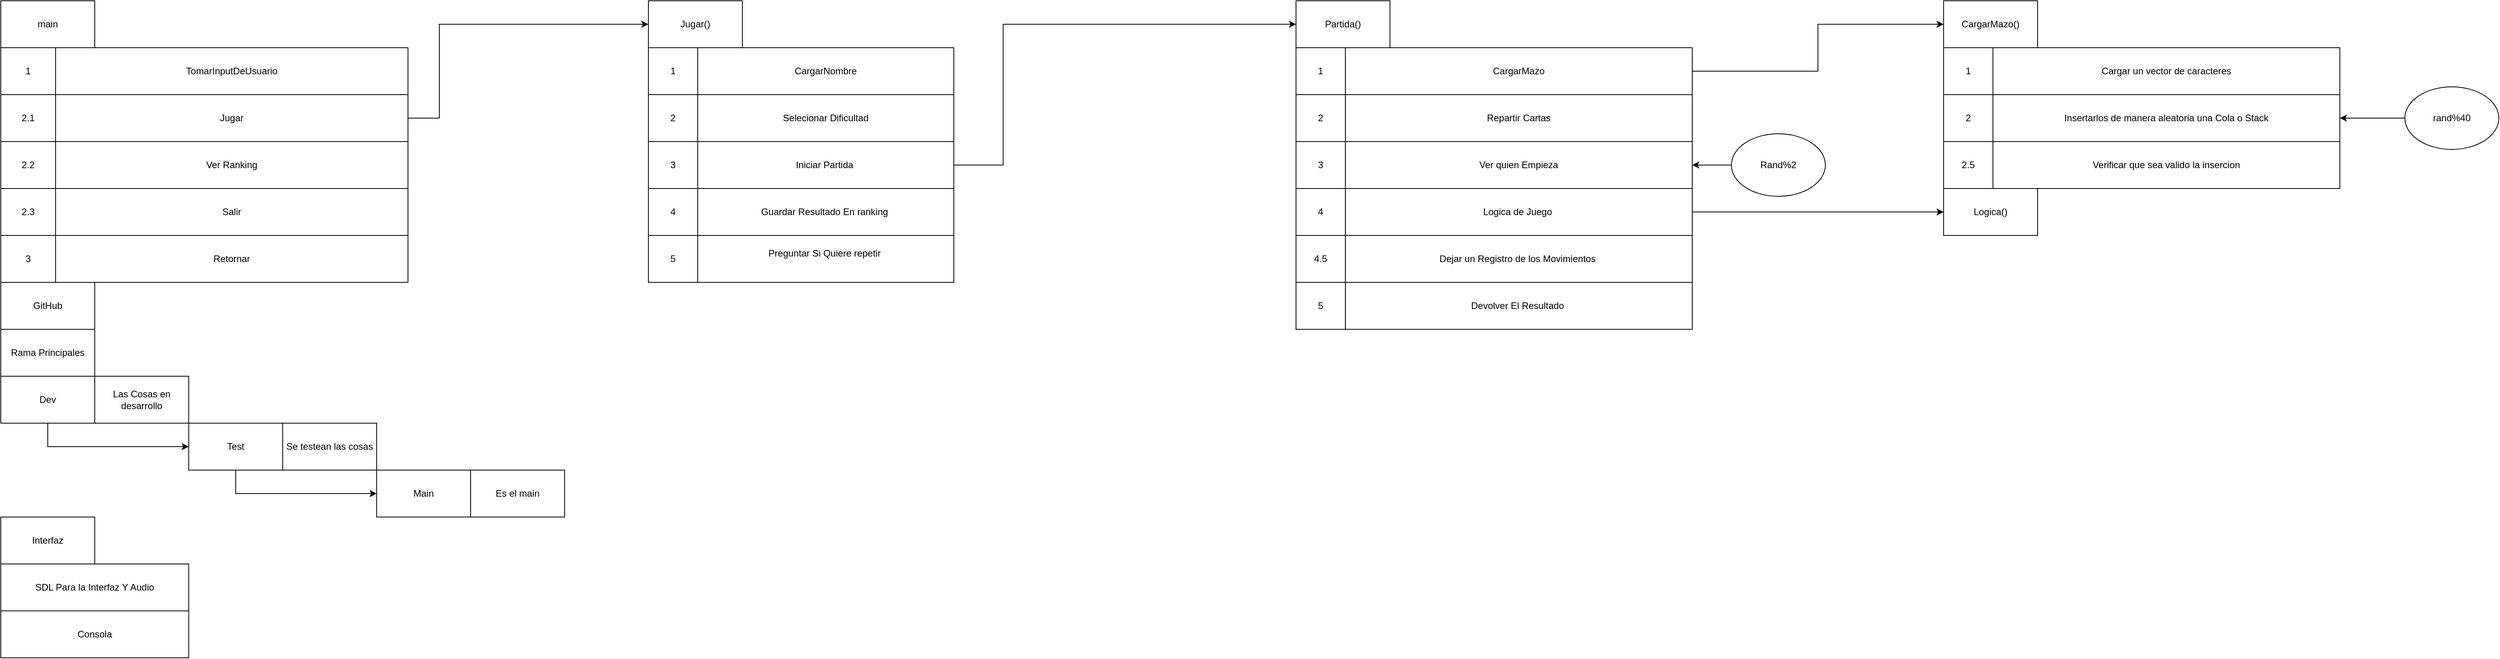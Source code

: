 <mxfile version="26.2.14">
  <diagram name="PÃ¡gina-1" id="tZ24w7QggF5ADTHRM2jH">
    <mxGraphModel dx="1226" dy="676" grid="1" gridSize="10" guides="1" tooltips="1" connect="1" arrows="1" fold="1" page="1" pageScale="1" pageWidth="827" pageHeight="1169" math="0" shadow="0">
      <root>
        <mxCell id="0" />
        <mxCell id="1" parent="0" />
        <mxCell id="TC_x9Oj1ybgNBRgogwq2-1" value="main" style="rounded=0;whiteSpace=wrap;html=1;" parent="1" vertex="1">
          <mxGeometry width="120" height="60" as="geometry" />
        </mxCell>
        <mxCell id="TC_x9Oj1ybgNBRgogwq2-2" value="" style="rounded=0;whiteSpace=wrap;html=1;" parent="1" vertex="1">
          <mxGeometry y="60" width="520" height="300" as="geometry" />
        </mxCell>
        <mxCell id="TC_x9Oj1ybgNBRgogwq2-3" value="1" style="rounded=0;whiteSpace=wrap;html=1;" parent="1" vertex="1">
          <mxGeometry y="60" width="70" height="60" as="geometry" />
        </mxCell>
        <mxCell id="TC_x9Oj1ybgNBRgogwq2-5" value="TomarInputDeUsuario" style="rounded=0;whiteSpace=wrap;html=1;" parent="1" vertex="1">
          <mxGeometry x="70" y="60" width="450" height="60" as="geometry" />
        </mxCell>
        <mxCell id="TC_x9Oj1ybgNBRgogwq2-7" value="2.1" style="rounded=0;whiteSpace=wrap;html=1;" parent="1" vertex="1">
          <mxGeometry y="120" width="70" height="60" as="geometry" />
        </mxCell>
        <mxCell id="TC_x9Oj1ybgNBRgogwq2-17" style="edgeStyle=orthogonalEdgeStyle;rounded=0;orthogonalLoop=1;jettySize=auto;html=1;exitX=1;exitY=0.5;exitDx=0;exitDy=0;entryX=0;entryY=0.5;entryDx=0;entryDy=0;" parent="1" source="TC_x9Oj1ybgNBRgogwq2-8" target="TC_x9Oj1ybgNBRgogwq2-16" edge="1">
          <mxGeometry relative="1" as="geometry">
            <Array as="points">
              <mxPoint x="560" y="150" />
              <mxPoint x="560" y="30" />
            </Array>
          </mxGeometry>
        </mxCell>
        <mxCell id="TC_x9Oj1ybgNBRgogwq2-8" value="Jugar" style="rounded=0;whiteSpace=wrap;html=1;" parent="1" vertex="1">
          <mxGeometry x="70" y="120" width="450" height="60" as="geometry" />
        </mxCell>
        <mxCell id="TC_x9Oj1ybgNBRgogwq2-10" value="2.2" style="rounded=0;whiteSpace=wrap;html=1;" parent="1" vertex="1">
          <mxGeometry y="180" width="70" height="60" as="geometry" />
        </mxCell>
        <mxCell id="TC_x9Oj1ybgNBRgogwq2-11" value="Ver Ranking" style="rounded=0;whiteSpace=wrap;html=1;" parent="1" vertex="1">
          <mxGeometry x="70" y="180" width="450" height="60" as="geometry" />
        </mxCell>
        <mxCell id="TC_x9Oj1ybgNBRgogwq2-12" value="2.3" style="rounded=0;whiteSpace=wrap;html=1;" parent="1" vertex="1">
          <mxGeometry y="240" width="70" height="60" as="geometry" />
        </mxCell>
        <mxCell id="TC_x9Oj1ybgNBRgogwq2-13" value="Salir" style="rounded=0;whiteSpace=wrap;html=1;" parent="1" vertex="1">
          <mxGeometry x="70" y="240" width="450" height="60" as="geometry" />
        </mxCell>
        <mxCell id="TC_x9Oj1ybgNBRgogwq2-14" value="3" style="rounded=0;whiteSpace=wrap;html=1;" parent="1" vertex="1">
          <mxGeometry y="300" width="70" height="60" as="geometry" />
        </mxCell>
        <mxCell id="TC_x9Oj1ybgNBRgogwq2-15" value="Retornar" style="rounded=0;whiteSpace=wrap;html=1;" parent="1" vertex="1">
          <mxGeometry x="70" y="300" width="450" height="60" as="geometry" />
        </mxCell>
        <mxCell id="TC_x9Oj1ybgNBRgogwq2-16" value="Jugar()" style="rounded=0;whiteSpace=wrap;html=1;" parent="1" vertex="1">
          <mxGeometry x="827" width="120" height="60" as="geometry" />
        </mxCell>
        <mxCell id="TC_x9Oj1ybgNBRgogwq2-18" value="" style="rounded=0;whiteSpace=wrap;html=1;" parent="1" vertex="1">
          <mxGeometry x="827" y="60" width="390" height="240" as="geometry" />
        </mxCell>
        <mxCell id="TC_x9Oj1ybgNBRgogwq2-19" value="CargarNombre" style="rounded=0;whiteSpace=wrap;html=1;" parent="1" vertex="1">
          <mxGeometry x="890" y="60" width="327" height="60" as="geometry" />
        </mxCell>
        <mxCell id="TC_x9Oj1ybgNBRgogwq2-20" value="1" style="rounded=0;whiteSpace=wrap;html=1;" parent="1" vertex="1">
          <mxGeometry x="827" y="60" width="63" height="60" as="geometry" />
        </mxCell>
        <mxCell id="TC_x9Oj1ybgNBRgogwq2-23" value="Selecionar Dificultad" style="rounded=0;whiteSpace=wrap;html=1;" parent="1" vertex="1">
          <mxGeometry x="890" y="120" width="327" height="60" as="geometry" />
        </mxCell>
        <mxCell id="TC_x9Oj1ybgNBRgogwq2-24" value="2" style="rounded=0;whiteSpace=wrap;html=1;" parent="1" vertex="1">
          <mxGeometry x="827" y="120" width="63" height="60" as="geometry" />
        </mxCell>
        <mxCell id="TC_x9Oj1ybgNBRgogwq2-39" style="edgeStyle=orthogonalEdgeStyle;rounded=0;orthogonalLoop=1;jettySize=auto;html=1;entryX=0;entryY=0.5;entryDx=0;entryDy=0;" parent="1" source="TC_x9Oj1ybgNBRgogwq2-25" target="TC_x9Oj1ybgNBRgogwq2-29" edge="1">
          <mxGeometry relative="1" as="geometry">
            <Array as="points">
              <mxPoint x="1280" y="210" />
              <mxPoint x="1280" y="30" />
            </Array>
          </mxGeometry>
        </mxCell>
        <mxCell id="TC_x9Oj1ybgNBRgogwq2-25" value="Iniciar Partida" style="rounded=0;whiteSpace=wrap;html=1;" parent="1" vertex="1">
          <mxGeometry x="887" y="180" width="330" height="60" as="geometry" />
        </mxCell>
        <mxCell id="TC_x9Oj1ybgNBRgogwq2-26" value="3" style="rounded=0;whiteSpace=wrap;html=1;" parent="1" vertex="1">
          <mxGeometry x="827" y="180" width="63" height="60" as="geometry" />
        </mxCell>
        <mxCell id="TC_x9Oj1ybgNBRgogwq2-27" value="Guardar Resultado En ranking" style="rounded=0;whiteSpace=wrap;html=1;" parent="1" vertex="1">
          <mxGeometry x="887" y="240" width="330" height="60" as="geometry" />
        </mxCell>
        <mxCell id="TC_x9Oj1ybgNBRgogwq2-28" value="4" style="rounded=0;whiteSpace=wrap;html=1;" parent="1" vertex="1">
          <mxGeometry x="827" y="240" width="63" height="60" as="geometry" />
        </mxCell>
        <mxCell id="TC_x9Oj1ybgNBRgogwq2-29" value="Partida()" style="rounded=0;whiteSpace=wrap;html=1;" parent="1" vertex="1">
          <mxGeometry x="1654" width="120" height="60" as="geometry" />
        </mxCell>
        <mxCell id="TC_x9Oj1ybgNBRgogwq2-31" value="" style="rounded=0;whiteSpace=wrap;html=1;" parent="1" vertex="1">
          <mxGeometry x="1654" y="60" width="506" height="240" as="geometry" />
        </mxCell>
        <mxCell id="kYxWaQHOvfojtdxSHGJu-4" style="edgeStyle=orthogonalEdgeStyle;rounded=0;orthogonalLoop=1;jettySize=auto;html=1;exitX=1;exitY=0.5;exitDx=0;exitDy=0;entryX=0;entryY=0.5;entryDx=0;entryDy=0;" parent="1" source="TC_x9Oj1ybgNBRgogwq2-33" target="kYxWaQHOvfojtdxSHGJu-1" edge="1">
          <mxGeometry relative="1" as="geometry" />
        </mxCell>
        <mxCell id="TC_x9Oj1ybgNBRgogwq2-33" value="CargarMazo" style="rounded=0;whiteSpace=wrap;html=1;" parent="1" vertex="1">
          <mxGeometry x="1717" y="60" width="443" height="60" as="geometry" />
        </mxCell>
        <mxCell id="TC_x9Oj1ybgNBRgogwq2-34" value="1" style="rounded=0;whiteSpace=wrap;html=1;" parent="1" vertex="1">
          <mxGeometry x="1654" y="60" width="63" height="60" as="geometry" />
        </mxCell>
        <mxCell id="TC_x9Oj1ybgNBRgogwq2-35" value="Repartir Cartas" style="rounded=0;whiteSpace=wrap;html=1;" parent="1" vertex="1">
          <mxGeometry x="1717" y="120" width="443" height="60" as="geometry" />
        </mxCell>
        <mxCell id="TC_x9Oj1ybgNBRgogwq2-36" value="2" style="rounded=0;whiteSpace=wrap;html=1;" parent="1" vertex="1">
          <mxGeometry x="1654" y="120" width="63" height="60" as="geometry" />
        </mxCell>
        <mxCell id="TC_x9Oj1ybgNBRgogwq2-37" value="Ver quien Empieza" style="rounded=0;whiteSpace=wrap;html=1;" parent="1" vertex="1">
          <mxGeometry x="1717" y="180" width="443" height="60" as="geometry" />
        </mxCell>
        <mxCell id="TC_x9Oj1ybgNBRgogwq2-38" value="3" style="rounded=0;whiteSpace=wrap;html=1;" parent="1" vertex="1">
          <mxGeometry x="1654" y="180" width="63" height="60" as="geometry" />
        </mxCell>
        <mxCell id="TC_x9Oj1ybgNBRgogwq2-41" value="Preguntar Si Quiere repetir&lt;div&gt;&lt;br&gt;&lt;/div&gt;" style="rounded=0;whiteSpace=wrap;html=1;" parent="1" vertex="1">
          <mxGeometry x="887" y="300" width="330" height="60" as="geometry" />
        </mxCell>
        <mxCell id="TC_x9Oj1ybgNBRgogwq2-42" value="5" style="rounded=0;whiteSpace=wrap;html=1;" parent="1" vertex="1">
          <mxGeometry x="827" y="300" width="63" height="60" as="geometry" />
        </mxCell>
        <mxCell id="kYxWaQHOvfojtdxSHGJu-24" style="edgeStyle=orthogonalEdgeStyle;rounded=0;orthogonalLoop=1;jettySize=auto;html=1;exitX=1;exitY=0.5;exitDx=0;exitDy=0;entryX=0;entryY=0.5;entryDx=0;entryDy=0;" parent="1" source="TC_x9Oj1ybgNBRgogwq2-44" target="kYxWaQHOvfojtdxSHGJu-23" edge="1">
          <mxGeometry relative="1" as="geometry" />
        </mxCell>
        <mxCell id="TC_x9Oj1ybgNBRgogwq2-44" value="Logica de Juego" style="rounded=0;whiteSpace=wrap;html=1;" parent="1" vertex="1">
          <mxGeometry x="1714" y="240" width="446" height="60" as="geometry" />
        </mxCell>
        <mxCell id="TC_x9Oj1ybgNBRgogwq2-45" value="4" style="rounded=0;whiteSpace=wrap;html=1;" parent="1" vertex="1">
          <mxGeometry x="1654" y="240" width="63" height="60" as="geometry" />
        </mxCell>
        <mxCell id="TC_x9Oj1ybgNBRgogwq2-51" value="Dejar un Registro de los Movimientos" style="rounded=0;whiteSpace=wrap;html=1;" parent="1" vertex="1">
          <mxGeometry x="1714" y="300" width="446" height="60" as="geometry" />
        </mxCell>
        <mxCell id="TC_x9Oj1ybgNBRgogwq2-52" value="4.5" style="rounded=0;whiteSpace=wrap;html=1;" parent="1" vertex="1">
          <mxGeometry x="1654" y="300" width="63" height="60" as="geometry" />
        </mxCell>
        <mxCell id="TC_x9Oj1ybgNBRgogwq2-53" value="Devolver El Resultado" style="rounded=0;whiteSpace=wrap;html=1;" parent="1" vertex="1">
          <mxGeometry x="1714" y="360" width="446" height="60" as="geometry" />
        </mxCell>
        <mxCell id="TC_x9Oj1ybgNBRgogwq2-54" value="5" style="rounded=0;whiteSpace=wrap;html=1;" parent="1" vertex="1">
          <mxGeometry x="1654" y="360" width="63" height="60" as="geometry" />
        </mxCell>
        <mxCell id="kYxWaQHOvfojtdxSHGJu-1" value="CargarMazo()" style="rounded=0;whiteSpace=wrap;html=1;" parent="1" vertex="1">
          <mxGeometry x="2481" width="120" height="60" as="geometry" />
        </mxCell>
        <mxCell id="kYxWaQHOvfojtdxSHGJu-2" value="Cargar un vector de caracteres" style="rounded=0;whiteSpace=wrap;html=1;" parent="1" vertex="1">
          <mxGeometry x="2544" y="60" width="443" height="60" as="geometry" />
        </mxCell>
        <mxCell id="kYxWaQHOvfojtdxSHGJu-3" value="1" style="rounded=0;whiteSpace=wrap;html=1;" parent="1" vertex="1">
          <mxGeometry x="2481" y="60" width="63" height="60" as="geometry" />
        </mxCell>
        <mxCell id="kYxWaQHOvfojtdxSHGJu-6" style="edgeStyle=orthogonalEdgeStyle;rounded=0;orthogonalLoop=1;jettySize=auto;html=1;exitX=0;exitY=0.5;exitDx=0;exitDy=0;entryX=1;entryY=0.5;entryDx=0;entryDy=0;" parent="1" source="kYxWaQHOvfojtdxSHGJu-5" target="TC_x9Oj1ybgNBRgogwq2-37" edge="1">
          <mxGeometry relative="1" as="geometry" />
        </mxCell>
        <mxCell id="kYxWaQHOvfojtdxSHGJu-5" value="Rand%2" style="ellipse;whiteSpace=wrap;html=1;" parent="1" vertex="1">
          <mxGeometry x="2210" y="170" width="120" height="80" as="geometry" />
        </mxCell>
        <mxCell id="kYxWaQHOvfojtdxSHGJu-7" value="Insertarlos de manera aleatoria una Cola o Stack" style="rounded=0;whiteSpace=wrap;html=1;" parent="1" vertex="1">
          <mxGeometry x="2544" y="120" width="443" height="60" as="geometry" />
        </mxCell>
        <mxCell id="kYxWaQHOvfojtdxSHGJu-8" value="2" style="rounded=0;whiteSpace=wrap;html=1;" parent="1" vertex="1">
          <mxGeometry x="2481" y="120" width="63" height="60" as="geometry" />
        </mxCell>
        <mxCell id="kYxWaQHOvfojtdxSHGJu-9" value="Verificar que sea valido la insercion" style="rounded=0;whiteSpace=wrap;html=1;" parent="1" vertex="1">
          <mxGeometry x="2544" y="180" width="443" height="60" as="geometry" />
        </mxCell>
        <mxCell id="kYxWaQHOvfojtdxSHGJu-10" value="2.5" style="rounded=0;whiteSpace=wrap;html=1;" parent="1" vertex="1">
          <mxGeometry x="2481" y="180" width="63" height="60" as="geometry" />
        </mxCell>
        <mxCell id="kYxWaQHOvfojtdxSHGJu-12" style="edgeStyle=orthogonalEdgeStyle;rounded=0;orthogonalLoop=1;jettySize=auto;html=1;exitX=0;exitY=0.5;exitDx=0;exitDy=0;entryX=1;entryY=0.5;entryDx=0;entryDy=0;" parent="1" source="kYxWaQHOvfojtdxSHGJu-11" target="kYxWaQHOvfojtdxSHGJu-7" edge="1">
          <mxGeometry relative="1" as="geometry" />
        </mxCell>
        <mxCell id="kYxWaQHOvfojtdxSHGJu-11" value="rand%40" style="ellipse;whiteSpace=wrap;html=1;" parent="1" vertex="1">
          <mxGeometry x="3070" y="110" width="120" height="80" as="geometry" />
        </mxCell>
        <mxCell id="kYxWaQHOvfojtdxSHGJu-13" value="GitHub" style="rounded=0;whiteSpace=wrap;html=1;" parent="1" vertex="1">
          <mxGeometry y="360" width="120" height="60" as="geometry" />
        </mxCell>
        <mxCell id="kYxWaQHOvfojtdxSHGJu-14" value="Rama Principales" style="rounded=0;whiteSpace=wrap;html=1;" parent="1" vertex="1">
          <mxGeometry y="420" width="120" height="60" as="geometry" />
        </mxCell>
        <mxCell id="PDez0RmOAeokJy0fEBrd-1" style="edgeStyle=orthogonalEdgeStyle;rounded=0;orthogonalLoop=1;jettySize=auto;html=1;exitX=0.5;exitY=1;exitDx=0;exitDy=0;entryX=0;entryY=0.5;entryDx=0;entryDy=0;" edge="1" parent="1" source="kYxWaQHOvfojtdxSHGJu-15" target="kYxWaQHOvfojtdxSHGJu-16">
          <mxGeometry relative="1" as="geometry" />
        </mxCell>
        <mxCell id="kYxWaQHOvfojtdxSHGJu-15" value="Dev" style="rounded=0;whiteSpace=wrap;html=1;" parent="1" vertex="1">
          <mxGeometry y="480" width="120" height="60" as="geometry" />
        </mxCell>
        <mxCell id="PDez0RmOAeokJy0fEBrd-2" style="edgeStyle=orthogonalEdgeStyle;rounded=0;orthogonalLoop=1;jettySize=auto;html=1;exitX=0.5;exitY=1;exitDx=0;exitDy=0;entryX=0;entryY=0.5;entryDx=0;entryDy=0;" edge="1" parent="1" source="kYxWaQHOvfojtdxSHGJu-16" target="kYxWaQHOvfojtdxSHGJu-17">
          <mxGeometry relative="1" as="geometry" />
        </mxCell>
        <mxCell id="kYxWaQHOvfojtdxSHGJu-16" value="Test" style="rounded=0;whiteSpace=wrap;html=1;" parent="1" vertex="1">
          <mxGeometry x="240" y="540" width="120" height="60" as="geometry" />
        </mxCell>
        <mxCell id="kYxWaQHOvfojtdxSHGJu-17" value="Main" style="rounded=0;whiteSpace=wrap;html=1;" parent="1" vertex="1">
          <mxGeometry x="480" y="600" width="120" height="60" as="geometry" />
        </mxCell>
        <mxCell id="kYxWaQHOvfojtdxSHGJu-18" value="Las Cosas en desarrollo" style="rounded=0;whiteSpace=wrap;html=1;" parent="1" vertex="1">
          <mxGeometry x="120" y="480" width="120" height="60" as="geometry" />
        </mxCell>
        <mxCell id="kYxWaQHOvfojtdxSHGJu-19" value="Se testean las cosas" style="rounded=0;whiteSpace=wrap;html=1;" parent="1" vertex="1">
          <mxGeometry x="360" y="540" width="120" height="60" as="geometry" />
        </mxCell>
        <mxCell id="kYxWaQHOvfojtdxSHGJu-20" value="Es el main" style="rounded=0;whiteSpace=wrap;html=1;" parent="1" vertex="1">
          <mxGeometry x="600" y="600" width="120" height="60" as="geometry" />
        </mxCell>
        <mxCell id="kYxWaQHOvfojtdxSHGJu-23" value="Logica()" style="rounded=0;whiteSpace=wrap;html=1;" parent="1" vertex="1">
          <mxGeometry x="2481" y="240" width="120" height="60" as="geometry" />
        </mxCell>
        <mxCell id="kYxWaQHOvfojtdxSHGJu-26" value="SDL Para la Interfaz Y Audio" style="rounded=0;whiteSpace=wrap;html=1;" parent="1" vertex="1">
          <mxGeometry y="720" width="240" height="60" as="geometry" />
        </mxCell>
        <mxCell id="PDez0RmOAeokJy0fEBrd-3" value="Interfaz" style="rounded=0;whiteSpace=wrap;html=1;" vertex="1" parent="1">
          <mxGeometry y="660" width="120" height="60" as="geometry" />
        </mxCell>
        <mxCell id="PDez0RmOAeokJy0fEBrd-4" value="Consola" style="rounded=0;whiteSpace=wrap;html=1;" vertex="1" parent="1">
          <mxGeometry y="780" width="240" height="60" as="geometry" />
        </mxCell>
      </root>
    </mxGraphModel>
  </diagram>
</mxfile>
